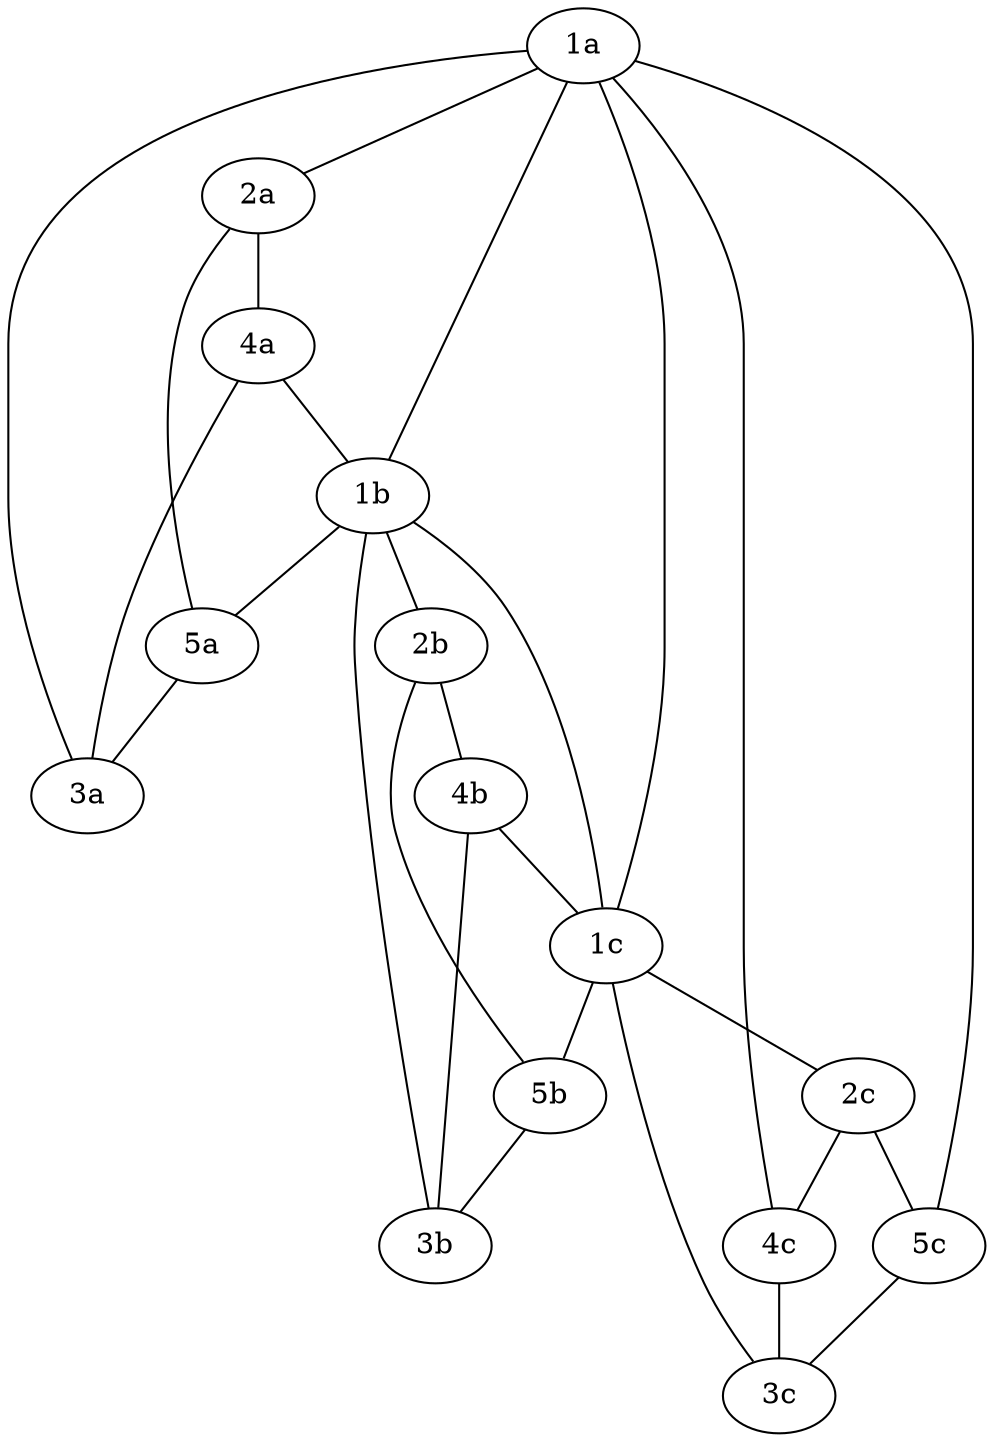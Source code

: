 graph G {
"1a";
"2a";
"3a";
"4a";
"5a";
"1b";
"2b";
"3b";
"4b";
"5b";
"1c";
"2c";
"3c";
"4c";
"5c";

"1a"--"2a" ;
"2a"--"4a" ;
"4a"--"1b" ;
"1b"--"5a" ;
"5a"--"3a" ;
"3a"--"1a" ;
"1a"--"1b" ;
"2a"--"5a" ;
"4a"--"3a" ;

"1b"--"2b" ;
"2b"--"4b" ;
"4b"--"1c" ;
"1c"--"5b" ;
"5b"--"3b" ;
"3b"--"1b" ;
"1b"--"1c" ;
"2b"--"5b" ;
"4b"--"3b" ;

"1c"--"2c" ;
"2c"--"4c" ;
"4c"--"1a" ;
"1a"--"5c" ;
"5c"--"3c" ;
"3c"--"1c" ;
"1c"--"1a" ;
"2c"--"5c" ;
"4c"--"3c" ;
}
